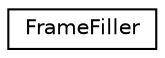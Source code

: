 digraph "类继承关系图"
{
  edge [fontname="Helvetica",fontsize="10",labelfontname="Helvetica",labelfontsize="10"];
  node [fontname="Helvetica",fontsize="10",shape=record];
  rankdir="LR";
  Node0 [label="FrameFiller",height=0.2,width=0.4,color="black", fillcolor="white", style="filled",URL="$struct_frame_filler.html"];
}
